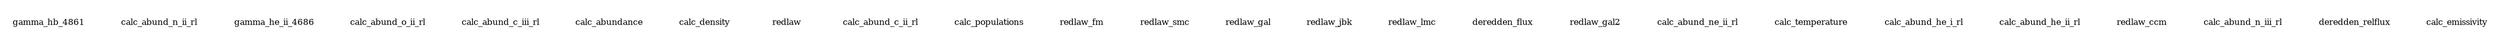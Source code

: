 digraph callgraph {
  page="8.5,11"
  node[fontsize=8,color=gray,fontcolor=grey]
  edge[color=gray]
  gamma_hb_4861[fontcolor=black,shape=plaintext]
  calc_abund_n_ii_rl[fontcolor=black,shape=plaintext]
  gamma_he_ii_4686[fontcolor=black,shape=plaintext]
  calc_abund_o_ii_rl[fontcolor=black,shape=plaintext]
  calc_abund_c_iii_rl[fontcolor=black,shape=plaintext]
  calc_abundance[fontcolor=black,shape=plaintext]
  calc_density[fontcolor=black,shape=plaintext]
  redlaw[fontcolor=black,shape=plaintext]
  calc_abund_c_ii_rl[fontcolor=black,shape=plaintext]
  calc_populations[fontcolor=black,shape=plaintext]
  redlaw_fm[fontcolor=black,shape=plaintext]
  redlaw_smc[fontcolor=black,shape=plaintext]
  redlaw_gal[fontcolor=black,shape=plaintext]
  redlaw_jbk[fontcolor=black,shape=plaintext]
  redlaw_lmc[fontcolor=black,shape=plaintext]
  deredden_flux[fontcolor=black,shape=plaintext]
  redlaw_gal2[fontcolor=black,shape=plaintext]
  calc_abund_ne_ii_rl[fontcolor=black,shape=plaintext]
  calc_temperature[fontcolor=black,shape=plaintext]
  calc_abund_he_i_rl[fontcolor=black,shape=plaintext]
  calc_abund_he_ii_rl[fontcolor=black,shape=plaintext]
  redlaw_ccm[fontcolor=black,shape=plaintext]
  calc_abund_n_iii_rl[fontcolor=black,shape=plaintext]
  deredden_relflux[fontcolor=black,shape=plaintext]
  calc_emissivity[fontcolor=black,shape=plaintext]
}
